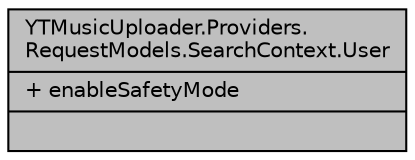 digraph "YTMusicUploader.Providers.RequestModels.SearchContext.User"
{
 // LATEX_PDF_SIZE
  edge [fontname="Helvetica",fontsize="10",labelfontname="Helvetica",labelfontsize="10"];
  node [fontname="Helvetica",fontsize="10",shape=record];
  Node1 [label="{YTMusicUploader.Providers.\lRequestModels.SearchContext.User\n|+ enableSafetyMode\l|}",height=0.2,width=0.4,color="black", fillcolor="grey75", style="filled", fontcolor="black",tooltip=" "];
}

